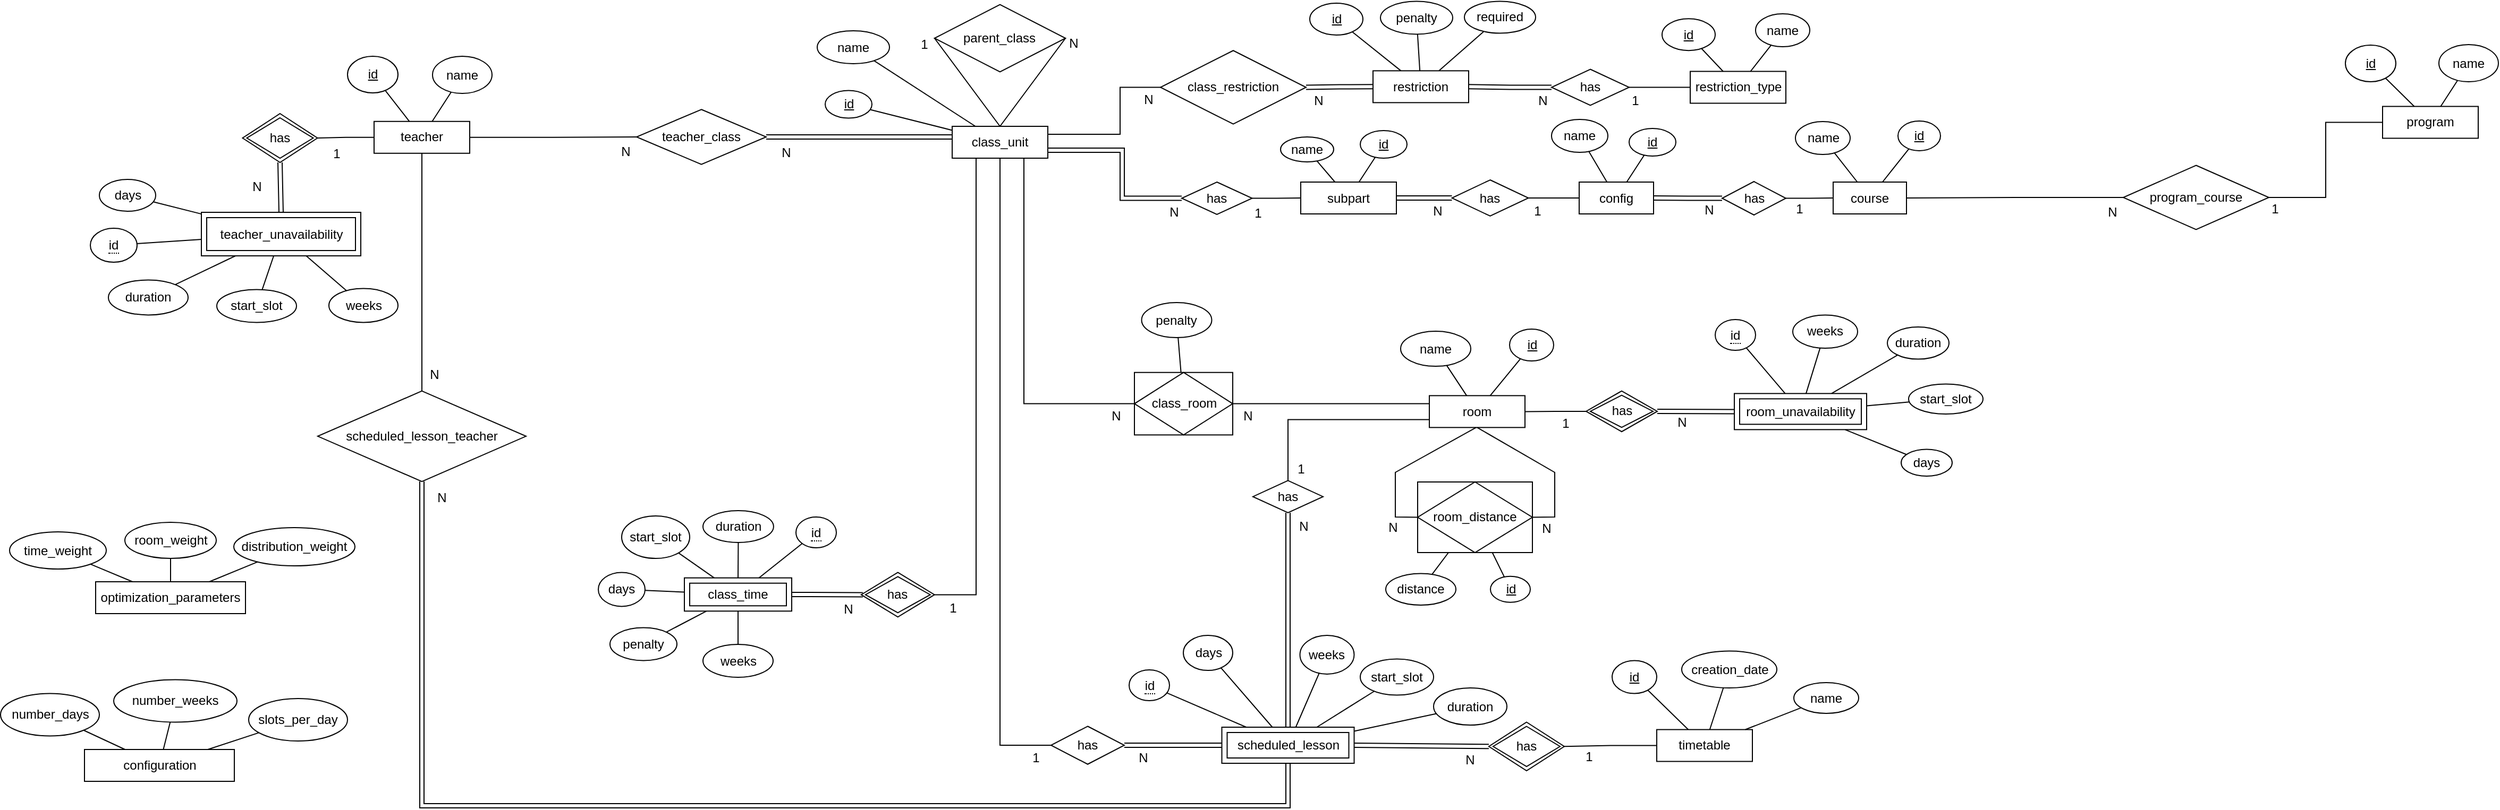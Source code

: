 <mxfile version="26.0.16">
  <diagram name="Page-1" id="pkXf-up6cnqvc38uH5pA">
    <mxGraphModel dx="1434" dy="367" grid="0" gridSize="10" guides="1" tooltips="1" connect="1" arrows="1" fold="1" page="1" pageScale="1" pageWidth="827" pageHeight="1169" math="0" shadow="0">
      <root>
        <mxCell id="0" />
        <mxCell id="1" parent="0" />
        <mxCell id="RfgUkLckM-XOD2t2Phgp-1" value="teacher" style="rounded=0;whiteSpace=wrap;html=1;" parent="1" vertex="1">
          <mxGeometry x="-413" y="139.38" width="90" height="30" as="geometry" />
        </mxCell>
        <mxCell id="RfgUkLckM-XOD2t2Phgp-3" value="timetable" style="rounded=0;whiteSpace=wrap;html=1;" parent="1" vertex="1">
          <mxGeometry x="794" y="712.25" width="90" height="30" as="geometry" />
        </mxCell>
        <mxCell id="RfgUkLckM-XOD2t2Phgp-4" value="name" style="ellipse;whiteSpace=wrap;html=1;" parent="1" vertex="1">
          <mxGeometry x="-358" y="78" width="56" height="35" as="geometry" />
        </mxCell>
        <mxCell id="RfgUkLckM-XOD2t2Phgp-5" value="&lt;u&gt;id&lt;/u&gt;" style="ellipse;whiteSpace=wrap;html=1;" parent="1" vertex="1">
          <mxGeometry x="-438" y="78" width="47.5" height="34.5" as="geometry" />
        </mxCell>
        <mxCell id="RfgUkLckM-XOD2t2Phgp-8" value="" style="endArrow=none;html=1;rounded=0;" parent="1" source="RfgUkLckM-XOD2t2Phgp-5" target="RfgUkLckM-XOD2t2Phgp-1" edge="1">
          <mxGeometry width="50" height="50" relative="1" as="geometry">
            <mxPoint x="-448" y="159" as="sourcePoint" />
            <mxPoint x="-398" y="159" as="targetPoint" />
          </mxGeometry>
        </mxCell>
        <mxCell id="RfgUkLckM-XOD2t2Phgp-9" value="" style="endArrow=none;html=1;rounded=0;" parent="1" source="RfgUkLckM-XOD2t2Phgp-4" target="RfgUkLckM-XOD2t2Phgp-1" edge="1">
          <mxGeometry width="50" height="50" relative="1" as="geometry">
            <mxPoint x="-329.118" y="101.647" as="sourcePoint" />
            <mxPoint x="-364" y="144" as="targetPoint" />
          </mxGeometry>
        </mxCell>
        <mxCell id="RfgUkLckM-XOD2t2Phgp-14" value="&lt;u&gt;id&lt;/u&gt;" style="ellipse;whiteSpace=wrap;html=1;" parent="1" vertex="1">
          <mxGeometry x="752" y="647.25" width="42" height="31" as="geometry" />
        </mxCell>
        <mxCell id="RfgUkLckM-XOD2t2Phgp-19" value="" style="endArrow=none;html=1;rounded=0;" parent="1" source="RfgUkLckM-XOD2t2Phgp-14" target="RfgUkLckM-XOD2t2Phgp-3" edge="1">
          <mxGeometry width="50" height="50" relative="1" as="geometry">
            <mxPoint x="234" y="1077.25" as="sourcePoint" />
            <mxPoint x="236" y="1107.25" as="targetPoint" />
          </mxGeometry>
        </mxCell>
        <mxCell id="bcXNtD89giMIb3jXFdts-14" value="&lt;u&gt;id&lt;/u&gt;" style="ellipse;whiteSpace=wrap;html=1;" parent="1" vertex="1">
          <mxGeometry x="1021" y="139" width="40" height="28" as="geometry" />
        </mxCell>
        <mxCell id="bcXNtD89giMIb3jXFdts-15" value="" style="endArrow=none;html=1;rounded=0;" parent="1" source="bcXNtD89giMIb3jXFdts-14" target="_xr7IQGyZNPZx5lYoVPm-3" edge="1">
          <mxGeometry width="50" height="50" relative="1" as="geometry">
            <mxPoint x="317" y="284.5" as="sourcePoint" />
            <mxPoint x="282" y="340.5" as="targetPoint" />
          </mxGeometry>
        </mxCell>
        <mxCell id="jiQwkbqRdQQgW2EyC9Wi-4" style="edgeStyle=orthogonalEdgeStyle;rounded=0;orthogonalLoop=1;jettySize=auto;html=1;entryX=0;entryY=0.5;entryDx=0;entryDy=0;endArrow=none;startFill=0;exitX=1;exitY=0.5;exitDx=0;exitDy=0;" parent="1" source="_xr7IQGyZNPZx5lYoVPm-6" target="_xr7IQGyZNPZx5lYoVPm-3" edge="1">
          <mxGeometry relative="1" as="geometry">
            <mxPoint x="942.0" y="211.5" as="sourcePoint" />
          </mxGeometry>
        </mxCell>
        <mxCell id="jiQwkbqRdQQgW2EyC9Wi-11" value="N" style="text;html=1;align=center;verticalAlign=middle;whiteSpace=wrap;rounded=0;" parent="1" vertex="1">
          <mxGeometry x="334" y="215" width="12.25" height="19" as="geometry" />
        </mxCell>
        <mxCell id="CwpDE3YvrMXc87gRrV8c-2" value="restriction_type" style="rounded=0;whiteSpace=wrap;html=1;" parent="1" vertex="1">
          <mxGeometry x="825.5" y="92.25" width="90" height="30" as="geometry" />
        </mxCell>
        <mxCell id="CwpDE3YvrMXc87gRrV8c-5" value="" style="endArrow=none;html=1;rounded=0;exitX=0;exitY=0.5;exitDx=0;exitDy=0;edgeStyle=orthogonalEdgeStyle;entryX=1;entryY=0.25;entryDx=0;entryDy=0;" parent="1" source="uCkUVd9GbLd5T6BVx3NX-10" target="_xr7IQGyZNPZx5lYoVPm-7" edge="1">
          <mxGeometry width="50" height="50" relative="1" as="geometry">
            <mxPoint x="367.75" y="107.25" as="sourcePoint" />
            <mxPoint x="234.0" y="149.25" as="targetPoint" />
            <Array as="points">
              <mxPoint x="289" y="107" />
              <mxPoint x="289" y="152" />
            </Array>
          </mxGeometry>
        </mxCell>
        <mxCell id="CwpDE3YvrMXc87gRrV8c-6" value="" style="endArrow=none;html=1;rounded=0;entryX=0;entryY=0.5;entryDx=0;entryDy=0;edgeStyle=orthogonalEdgeStyle;exitX=1;exitY=0.5;exitDx=0;exitDy=0;" parent="1" source="uCkUVd9GbLd5T6BVx3NX-2" target="CwpDE3YvrMXc87gRrV8c-2" edge="1">
          <mxGeometry width="50" height="50" relative="1" as="geometry">
            <mxPoint x="772.5" y="77.25" as="sourcePoint" />
            <mxPoint x="237.5" y="92.25" as="targetPoint" />
          </mxGeometry>
        </mxCell>
        <mxCell id="CwpDE3YvrMXc87gRrV8c-9" value="&lt;u&gt;id&lt;/u&gt;" style="ellipse;whiteSpace=wrap;html=1;" parent="1" vertex="1">
          <mxGeometry x="799" y="42.62" width="50" height="30" as="geometry" />
        </mxCell>
        <mxCell id="CwpDE3YvrMXc87gRrV8c-10" value="" style="endArrow=none;html=1;rounded=0;" parent="1" source="CwpDE3YvrMXc87gRrV8c-9" target="CwpDE3YvrMXc87gRrV8c-2" edge="1">
          <mxGeometry width="50" height="50" relative="1" as="geometry">
            <mxPoint x="556" y="43.25" as="sourcePoint" />
            <mxPoint x="606" y="-6.75" as="targetPoint" />
          </mxGeometry>
        </mxCell>
        <mxCell id="CwpDE3YvrMXc87gRrV8c-11" value="name" style="ellipse;whiteSpace=wrap;html=1;" parent="1" vertex="1">
          <mxGeometry x="887" y="38" width="51" height="31" as="geometry" />
        </mxCell>
        <mxCell id="CwpDE3YvrMXc87gRrV8c-12" value="" style="endArrow=none;html=1;rounded=0;" parent="1" source="CwpDE3YvrMXc87gRrV8c-11" target="CwpDE3YvrMXc87gRrV8c-2" edge="1">
          <mxGeometry width="50" height="50" relative="1" as="geometry">
            <mxPoint x="240" y="-64.75" as="sourcePoint" />
            <mxPoint x="322" y="-21.75" as="targetPoint" />
          </mxGeometry>
        </mxCell>
        <mxCell id="xcnXYv3SaFBbOcyUdqIz-3" value="N" style="text;html=1;align=center;verticalAlign=middle;whiteSpace=wrap;rounded=0;" parent="1" vertex="1">
          <mxGeometry x="306.5" y="109" width="17.5" height="19.75" as="geometry" />
        </mxCell>
        <mxCell id="xcnXYv3SaFBbOcyUdqIz-4" value="N" style="text;html=1;align=center;verticalAlign=middle;whiteSpace=wrap;rounded=0;" parent="1" vertex="1">
          <mxGeometry x="465" y="110.25" width="22" height="20" as="geometry" />
        </mxCell>
        <mxCell id="xcnXYv3SaFBbOcyUdqIz-6" value="room" style="rounded=0;whiteSpace=wrap;html=1;" parent="1" vertex="1">
          <mxGeometry x="580" y="397.69" width="90" height="30" as="geometry" />
        </mxCell>
        <mxCell id="xcnXYv3SaFBbOcyUdqIz-7" value="&lt;u&gt;id&lt;/u&gt;" style="ellipse;whiteSpace=wrap;html=1;" parent="1" vertex="1">
          <mxGeometry x="655.5" y="335" width="41.5" height="30" as="geometry" />
        </mxCell>
        <mxCell id="xcnXYv3SaFBbOcyUdqIz-8" value="" style="endArrow=none;html=1;rounded=0;" parent="1" source="xcnXYv3SaFBbOcyUdqIz-7" target="xcnXYv3SaFBbOcyUdqIz-6" edge="1">
          <mxGeometry width="50" height="50" relative="1" as="geometry">
            <mxPoint x="480" y="417.69" as="sourcePoint" />
            <mxPoint x="540" y="445.69" as="targetPoint" />
          </mxGeometry>
        </mxCell>
        <mxCell id="xcnXYv3SaFBbOcyUdqIz-10" value="" style="endArrow=none;html=1;rounded=0;exitX=0.5;exitY=1;exitDx=0;exitDy=0;entryX=0;entryY=0.5;entryDx=0;entryDy=0;" parent="1" target="DnB-IcPGnR8jbc4Zhwd8-32" edge="1">
          <mxGeometry width="50" height="50" relative="1" as="geometry">
            <mxPoint x="624" y="427.69" as="sourcePoint" />
            <mxPoint x="560" y="506.375" as="targetPoint" />
            <Array as="points">
              <mxPoint x="548" y="470" />
              <mxPoint x="548" y="512" />
            </Array>
          </mxGeometry>
        </mxCell>
        <mxCell id="xcnXYv3SaFBbOcyUdqIz-16" value="" style="endArrow=none;html=1;rounded=0;entryX=1;entryY=0.5;entryDx=0;entryDy=0;edgeStyle=orthogonalEdgeStyle;exitX=0;exitY=0.5;exitDx=0;exitDy=0;" parent="1" source="DnB-IcPGnR8jbc4Zhwd8-22" target="xcnXYv3SaFBbOcyUdqIz-6" edge="1">
          <mxGeometry width="50" height="50" relative="1" as="geometry">
            <mxPoint x="715.5" y="412.69" as="sourcePoint" />
            <mxPoint x="190" y="388.19" as="targetPoint" />
          </mxGeometry>
        </mxCell>
        <mxCell id="xcnXYv3SaFBbOcyUdqIz-18" value="N" style="text;html=1;align=center;verticalAlign=middle;whiteSpace=wrap;rounded=0;" parent="1" vertex="1">
          <mxGeometry x="805" y="409" width="25.5" height="28.69" as="geometry" />
        </mxCell>
        <mxCell id="xcnXYv3SaFBbOcyUdqIz-19" value="1" style="text;html=1;align=center;verticalAlign=middle;whiteSpace=wrap;rounded=0;" parent="1" vertex="1">
          <mxGeometry x="698" y="410" width="21" height="27.69" as="geometry" />
        </mxCell>
        <mxCell id="xcnXYv3SaFBbOcyUdqIz-20" value="start_slot" style="ellipse;whiteSpace=wrap;html=1;" parent="1" vertex="1">
          <mxGeometry x="1031" y="386.69" width="70" height="28.31" as="geometry" />
        </mxCell>
        <mxCell id="xcnXYv3SaFBbOcyUdqIz-21" value="duration" style="ellipse;whiteSpace=wrap;html=1;" parent="1" vertex="1">
          <mxGeometry x="1011" y="333" width="58" height="30.31" as="geometry" />
        </mxCell>
        <mxCell id="xcnXYv3SaFBbOcyUdqIz-22" value="weeks" style="ellipse;whiteSpace=wrap;html=1;" parent="1" vertex="1">
          <mxGeometry x="922" y="321.69" width="61" height="31.31" as="geometry" />
        </mxCell>
        <mxCell id="xcnXYv3SaFBbOcyUdqIz-23" value="" style="endArrow=none;html=1;rounded=0;" parent="1" source="xcnXYv3SaFBbOcyUdqIz-22" target="DnB-IcPGnR8jbc4Zhwd8-23" edge="1">
          <mxGeometry width="50" height="50" relative="1" as="geometry">
            <mxPoint x="805" y="207.69" as="sourcePoint" />
            <mxPoint x="946.655" y="395.19" as="targetPoint" />
          </mxGeometry>
        </mxCell>
        <mxCell id="xcnXYv3SaFBbOcyUdqIz-24" value="" style="endArrow=none;html=1;rounded=0;" parent="1" source="xcnXYv3SaFBbOcyUdqIz-21" target="DnB-IcPGnR8jbc4Zhwd8-23" edge="1">
          <mxGeometry width="50" height="50" relative="1" as="geometry">
            <mxPoint x="945" y="307.69" as="sourcePoint" />
            <mxPoint x="996.778" y="395.19" as="targetPoint" />
          </mxGeometry>
        </mxCell>
        <mxCell id="xcnXYv3SaFBbOcyUdqIz-25" value="" style="endArrow=none;html=1;rounded=0;" parent="1" source="xcnXYv3SaFBbOcyUdqIz-20" target="DnB-IcPGnR8jbc4Zhwd8-23" edge="1">
          <mxGeometry width="50" height="50" relative="1" as="geometry">
            <mxPoint x="899" y="356.69" as="sourcePoint" />
            <mxPoint x="1015" y="419.982" as="targetPoint" />
          </mxGeometry>
        </mxCell>
        <mxCell id="xcnXYv3SaFBbOcyUdqIz-26" value="N" style="text;html=1;align=center;verticalAlign=middle;whiteSpace=wrap;rounded=0;" parent="1" vertex="1">
          <mxGeometry x="536" y="511" width="20" height="22.5" as="geometry" />
        </mxCell>
        <mxCell id="xcnXYv3SaFBbOcyUdqIz-27" value="N" style="text;html=1;align=center;verticalAlign=middle;whiteSpace=wrap;rounded=0;" parent="1" vertex="1">
          <mxGeometry x="681.5" y="511" width="16.5" height="23.5" as="geometry" />
        </mxCell>
        <mxCell id="xcnXYv3SaFBbOcyUdqIz-33" style="edgeStyle=orthogonalEdgeStyle;rounded=0;orthogonalLoop=1;jettySize=auto;html=1;endArrow=none;startFill=0;entryX=0;entryY=0.5;entryDx=0;entryDy=0;shape=link;exitX=1;exitY=0.75;exitDx=0;exitDy=0;" parent="1" source="_xr7IQGyZNPZx5lYoVPm-7" target="_xr7IQGyZNPZx5lYoVPm-4" edge="1">
          <mxGeometry relative="1" as="geometry">
            <mxPoint x="241" y="203" as="sourcePoint" />
            <mxPoint x="389.75" y="212.0" as="targetPoint" />
            <Array as="points">
              <mxPoint x="291" y="167" />
              <mxPoint x="291" y="212" />
            </Array>
          </mxGeometry>
        </mxCell>
        <mxCell id="xcnXYv3SaFBbOcyUdqIz-34" value="1" style="text;html=1;align=center;verticalAlign=middle;whiteSpace=wrap;rounded=0;" parent="1" vertex="1">
          <mxGeometry x="413.25" y="213.5" width="12" height="24" as="geometry" />
        </mxCell>
        <mxCell id="xcnXYv3SaFBbOcyUdqIz-41" value="creation_date" style="ellipse;whiteSpace=wrap;html=1;" parent="1" vertex="1">
          <mxGeometry x="817.5" y="638.25" width="89.5" height="34.75" as="geometry" />
        </mxCell>
        <mxCell id="xcnXYv3SaFBbOcyUdqIz-42" value="" style="endArrow=none;html=1;rounded=0;" parent="1" source="RfgUkLckM-XOD2t2Phgp-3" target="xcnXYv3SaFBbOcyUdqIz-41" edge="1">
          <mxGeometry width="50" height="50" relative="1" as="geometry">
            <mxPoint x="214" y="1127.25" as="sourcePoint" />
            <mxPoint x="147" y="1170.25" as="targetPoint" />
          </mxGeometry>
        </mxCell>
        <mxCell id="xcnXYv3SaFBbOcyUdqIz-44" value="" style="endArrow=none;html=1;rounded=0;" parent="1" source="DnB-IcPGnR8jbc4Zhwd8-24" target="DnB-IcPGnR8jbc4Zhwd8-23" edge="1">
          <mxGeometry width="50" height="50" relative="1" as="geometry">
            <mxPoint x="891.883" y="355.054" as="sourcePoint" />
            <mxPoint x="926.184" y="395.19" as="targetPoint" />
          </mxGeometry>
        </mxCell>
        <mxCell id="xcnXYv3SaFBbOcyUdqIz-53" value="N" style="text;html=1;align=center;verticalAlign=middle;whiteSpace=wrap;rounded=0;" parent="1" vertex="1">
          <mxGeometry x="606" y="729" width="25" height="24.25" as="geometry" />
        </mxCell>
        <mxCell id="xcnXYv3SaFBbOcyUdqIz-54" value="1" style="text;html=1;align=center;verticalAlign=middle;whiteSpace=wrap;rounded=0;" parent="1" vertex="1">
          <mxGeometry x="719" y="725.25" width="23" height="25.75" as="geometry" />
        </mxCell>
        <mxCell id="xcnXYv3SaFBbOcyUdqIz-56" value="start_slot" style="ellipse;whiteSpace=wrap;html=1;" parent="1" vertex="1">
          <mxGeometry x="-561" y="297.69" width="75" height="31" as="geometry" />
        </mxCell>
        <mxCell id="xcnXYv3SaFBbOcyUdqIz-57" value="duration" style="ellipse;whiteSpace=wrap;html=1;" parent="1" vertex="1">
          <mxGeometry x="-663" y="288.69" width="75" height="33" as="geometry" />
        </mxCell>
        <mxCell id="xcnXYv3SaFBbOcyUdqIz-58" value="weeks" style="ellipse;whiteSpace=wrap;html=1;" parent="1" vertex="1">
          <mxGeometry x="-455.5" y="296.69" width="65" height="32" as="geometry" />
        </mxCell>
        <mxCell id="xcnXYv3SaFBbOcyUdqIz-59" value="" style="endArrow=none;html=1;rounded=0;" parent="1" source="xcnXYv3SaFBbOcyUdqIz-58" target="DnB-IcPGnR8jbc4Zhwd8-19" edge="1">
          <mxGeometry width="50" height="50" relative="1" as="geometry">
            <mxPoint x="-632.5" y="47.75" as="sourcePoint" />
            <mxPoint x="-492.651" y="267.75" as="targetPoint" />
          </mxGeometry>
        </mxCell>
        <mxCell id="xcnXYv3SaFBbOcyUdqIz-60" value="" style="endArrow=none;html=1;rounded=0;" parent="1" source="xcnXYv3SaFBbOcyUdqIz-57" target="DnB-IcPGnR8jbc4Zhwd8-19" edge="1">
          <mxGeometry width="50" height="50" relative="1" as="geometry">
            <mxPoint x="-492.5" y="147.75" as="sourcePoint" />
            <mxPoint x="-538.681" y="267.75" as="targetPoint" />
          </mxGeometry>
        </mxCell>
        <mxCell id="xcnXYv3SaFBbOcyUdqIz-61" value="" style="endArrow=none;html=1;rounded=0;" parent="1" source="xcnXYv3SaFBbOcyUdqIz-56" target="DnB-IcPGnR8jbc4Zhwd8-19" edge="1">
          <mxGeometry width="50" height="50" relative="1" as="geometry">
            <mxPoint x="-523.405" y="322.216" as="sourcePoint" />
            <mxPoint x="-511.312" y="267.75" as="targetPoint" />
          </mxGeometry>
        </mxCell>
        <mxCell id="xcnXYv3SaFBbOcyUdqIz-63" value="" style="endArrow=none;html=1;rounded=0;" parent="1" source="DnB-IcPGnR8jbc4Zhwd8-20" target="DnB-IcPGnR8jbc4Zhwd8-19" edge="1">
          <mxGeometry width="50" height="50" relative="1" as="geometry">
            <mxPoint x="-646.061" y="254.839" as="sourcePoint" />
            <mxPoint x="-581" y="253.032" as="targetPoint" />
          </mxGeometry>
        </mxCell>
        <mxCell id="xcnXYv3SaFBbOcyUdqIz-65" style="edgeStyle=orthogonalEdgeStyle;rounded=0;orthogonalLoop=1;jettySize=auto;html=1;endArrow=none;startFill=0;exitX=0;exitY=0.5;exitDx=0;exitDy=0;entryX=1;entryY=0.5;entryDx=0;entryDy=0;" parent="1" source="RfgUkLckM-XOD2t2Phgp-1" target="DnB-IcPGnR8jbc4Zhwd8-17" edge="1">
          <mxGeometry relative="1" as="geometry">
            <mxPoint x="-181" y="384" as="sourcePoint" />
            <mxPoint x="-455" y="159.38" as="targetPoint" />
          </mxGeometry>
        </mxCell>
        <mxCell id="xcnXYv3SaFBbOcyUdqIz-67" value="1" style="text;html=1;align=center;verticalAlign=middle;whiteSpace=wrap;rounded=0;" parent="1" vertex="1">
          <mxGeometry x="-463" y="155" width="30" height="30" as="geometry" />
        </mxCell>
        <mxCell id="xcnXYv3SaFBbOcyUdqIz-68" value="N" style="text;html=1;align=center;verticalAlign=middle;whiteSpace=wrap;rounded=0;" parent="1" vertex="1">
          <mxGeometry x="-538.5" y="186" width="30" height="30" as="geometry" />
        </mxCell>
        <mxCell id="loU6qst1gXyBOw2LhkFR-6" style="edgeStyle=orthogonalEdgeStyle;rounded=0;orthogonalLoop=1;jettySize=auto;html=1;endArrow=none;startFill=0;entryX=0;entryY=0.5;entryDx=0;entryDy=0;exitX=1;exitY=0.5;exitDx=0;exitDy=0;" parent="1" source="_xr7IQGyZNPZx5lYoVPm-5" target="_xr7IQGyZNPZx5lYoVPm-2" edge="1">
          <mxGeometry relative="1" as="geometry">
            <mxPoint x="801.0" y="211" as="sourcePoint" />
            <mxPoint x="847" y="211.5" as="targetPoint" />
          </mxGeometry>
        </mxCell>
        <mxCell id="loU6qst1gXyBOw2LhkFR-9" style="edgeStyle=orthogonalEdgeStyle;rounded=0;orthogonalLoop=1;jettySize=auto;html=1;endArrow=none;startFill=0;exitX=1;exitY=0.5;exitDx=0;exitDy=0;entryX=0;entryY=0.5;entryDx=0;entryDy=0;" parent="1" source="_xr7IQGyZNPZx5lYoVPm-4" target="_xr7IQGyZNPZx5lYoVPm-1" edge="1">
          <mxGeometry relative="1" as="geometry">
            <mxPoint x="475.75" y="212.0" as="sourcePoint" />
            <mxPoint x="557" y="213" as="targetPoint" />
          </mxGeometry>
        </mxCell>
        <mxCell id="loU6qst1gXyBOw2LhkFR-10" value="N" style="text;html=1;align=center;verticalAlign=middle;whiteSpace=wrap;rounded=0;" parent="1" vertex="1">
          <mxGeometry x="575.25" y="210.5" width="26" height="27" as="geometry" />
        </mxCell>
        <mxCell id="loU6qst1gXyBOw2LhkFR-11" value="1" style="text;html=1;align=center;verticalAlign=middle;whiteSpace=wrap;rounded=0;" parent="1" vertex="1">
          <mxGeometry x="670.75" y="210" width="22" height="27" as="geometry" />
        </mxCell>
        <mxCell id="loU6qst1gXyBOw2LhkFR-12" value="N" style="text;html=1;align=center;verticalAlign=middle;whiteSpace=wrap;rounded=0;" parent="1" vertex="1">
          <mxGeometry x="830" y="208.5" width="27" height="29" as="geometry" />
        </mxCell>
        <mxCell id="loU6qst1gXyBOw2LhkFR-13" value="1" style="text;html=1;align=center;verticalAlign=middle;whiteSpace=wrap;rounded=0;" parent="1" vertex="1">
          <mxGeometry x="917" y="206.5" width="23" height="30" as="geometry" />
        </mxCell>
        <mxCell id="loU6qst1gXyBOw2LhkFR-14" value="optimization_parameters" style="rounded=0;whiteSpace=wrap;html=1;" parent="1" vertex="1">
          <mxGeometry x="-675" y="573" width="141" height="30" as="geometry" />
        </mxCell>
        <mxCell id="loU6qst1gXyBOw2LhkFR-15" value="time_weight" style="ellipse;whiteSpace=wrap;html=1;" parent="1" vertex="1">
          <mxGeometry x="-756" y="526" width="91" height="35" as="geometry" />
        </mxCell>
        <mxCell id="loU6qst1gXyBOw2LhkFR-16" value="" style="endArrow=none;html=1;rounded=0;" parent="1" source="loU6qst1gXyBOw2LhkFR-15" target="loU6qst1gXyBOw2LhkFR-14" edge="1">
          <mxGeometry width="50" height="50" relative="1" as="geometry">
            <mxPoint x="-727" y="205" as="sourcePoint" />
            <mxPoint x="-641" y="248" as="targetPoint" />
          </mxGeometry>
        </mxCell>
        <mxCell id="loU6qst1gXyBOw2LhkFR-17" value="room_weight" style="ellipse;whiteSpace=wrap;html=1;" parent="1" vertex="1">
          <mxGeometry x="-647.5" y="517" width="86" height="34" as="geometry" />
        </mxCell>
        <mxCell id="loU6qst1gXyBOw2LhkFR-19" value="distribution_weight" style="ellipse;whiteSpace=wrap;html=1;" parent="1" vertex="1">
          <mxGeometry x="-545" y="522" width="114" height="36" as="geometry" />
        </mxCell>
        <mxCell id="loU6qst1gXyBOw2LhkFR-20" value="" style="endArrow=none;html=1;rounded=0;entryX=0.5;entryY=0;entryDx=0;entryDy=0;" parent="1" source="loU6qst1gXyBOw2LhkFR-17" target="loU6qst1gXyBOw2LhkFR-14" edge="1">
          <mxGeometry width="50" height="50" relative="1" as="geometry">
            <mxPoint x="-669" y="550" as="sourcePoint" />
            <mxPoint x="-618" y="583" as="targetPoint" />
          </mxGeometry>
        </mxCell>
        <mxCell id="loU6qst1gXyBOw2LhkFR-21" value="" style="endArrow=none;html=1;rounded=0;" parent="1" source="loU6qst1gXyBOw2LhkFR-19" target="loU6qst1gXyBOw2LhkFR-14" edge="1">
          <mxGeometry width="50" height="50" relative="1" as="geometry">
            <mxPoint x="-593" y="553" as="sourcePoint" />
            <mxPoint x="-594" y="583" as="targetPoint" />
          </mxGeometry>
        </mxCell>
        <mxCell id="loU6qst1gXyBOw2LhkFR-23" value="" style="endArrow=none;html=1;rounded=0;" parent="1" source="DnB-IcPGnR8jbc4Zhwd8-27" target="DnB-IcPGnR8jbc4Zhwd8-26" edge="1">
          <mxGeometry width="50" height="50" relative="1" as="geometry">
            <mxPoint x="327.029" y="677.653" as="sourcePoint" />
            <mxPoint x="410.505" y="712.25" as="targetPoint" />
          </mxGeometry>
        </mxCell>
        <mxCell id="loU6qst1gXyBOw2LhkFR-24" value="days" style="ellipse;whiteSpace=wrap;html=1;" parent="1" vertex="1">
          <mxGeometry x="348.5" y="623.5" width="46.5" height="33" as="geometry" />
        </mxCell>
        <mxCell id="loU6qst1gXyBOw2LhkFR-25" value="weeks" style="ellipse;whiteSpace=wrap;html=1;" parent="1" vertex="1">
          <mxGeometry x="458.25" y="623.5" width="51" height="36.5" as="geometry" />
        </mxCell>
        <mxCell id="loU6qst1gXyBOw2LhkFR-26" value="start_slot" style="ellipse;whiteSpace=wrap;html=1;" parent="1" vertex="1">
          <mxGeometry x="515" y="645.75" width="69" height="34" as="geometry" />
        </mxCell>
        <mxCell id="loU6qst1gXyBOw2LhkFR-27" value="configuration" style="rounded=0;whiteSpace=wrap;html=1;" parent="1" vertex="1">
          <mxGeometry x="-685.5" y="731" width="141" height="30" as="geometry" />
        </mxCell>
        <mxCell id="loU6qst1gXyBOw2LhkFR-28" value="slots_per_day" style="ellipse;whiteSpace=wrap;html=1;" parent="1" vertex="1">
          <mxGeometry x="-531" y="683" width="93" height="40" as="geometry" />
        </mxCell>
        <mxCell id="loU6qst1gXyBOw2LhkFR-30" value="" style="endArrow=none;html=1;rounded=0;" parent="1" source="loU6qst1gXyBOw2LhkFR-28" target="loU6qst1gXyBOw2LhkFR-27" edge="1">
          <mxGeometry width="50" height="50" relative="1" as="geometry">
            <mxPoint x="-673.5" y="561" as="sourcePoint" />
            <mxPoint x="-622.5" y="594" as="targetPoint" />
          </mxGeometry>
        </mxCell>
        <mxCell id="loU6qst1gXyBOw2LhkFR-31" value="" style="endArrow=none;html=1;rounded=0;" parent="1" source="loU6qst1gXyBOw2LhkFR-24" target="DnB-IcPGnR8jbc4Zhwd8-26" edge="1">
          <mxGeometry width="50" height="50" relative="1" as="geometry">
            <mxPoint x="407" y="687.25" as="sourcePoint" />
            <mxPoint x="434.268" y="712.25" as="targetPoint" />
          </mxGeometry>
        </mxCell>
        <mxCell id="loU6qst1gXyBOw2LhkFR-32" value="" style="endArrow=none;html=1;rounded=0;" parent="1" source="loU6qst1gXyBOw2LhkFR-25" target="DnB-IcPGnR8jbc4Zhwd8-26" edge="1">
          <mxGeometry width="50" height="50" relative="1" as="geometry">
            <mxPoint x="468" y="680.25" as="sourcePoint" />
            <mxPoint x="452.715" y="712.25" as="targetPoint" />
          </mxGeometry>
        </mxCell>
        <mxCell id="loU6qst1gXyBOw2LhkFR-33" value="" style="endArrow=none;html=1;rounded=0;" parent="1" source="loU6qst1gXyBOw2LhkFR-26" target="DnB-IcPGnR8jbc4Zhwd8-26" edge="1">
          <mxGeometry width="50" height="50" relative="1" as="geometry">
            <mxPoint x="548" y="682.25" as="sourcePoint" />
            <mxPoint x="465.274" y="712.25" as="targetPoint" />
          </mxGeometry>
        </mxCell>
        <mxCell id="loU6qst1gXyBOw2LhkFR-34" value="number_days" style="ellipse;whiteSpace=wrap;html=1;" parent="1" vertex="1">
          <mxGeometry x="-764.5" y="678.25" width="93" height="40" as="geometry" />
        </mxCell>
        <mxCell id="loU6qst1gXyBOw2LhkFR-35" value="" style="endArrow=none;html=1;rounded=0;" parent="1" source="loU6qst1gXyBOw2LhkFR-34" target="loU6qst1gXyBOw2LhkFR-27" edge="1">
          <mxGeometry width="50" height="50" relative="1" as="geometry">
            <mxPoint x="-665.5" y="710" as="sourcePoint" />
            <mxPoint x="-624.5" y="741" as="targetPoint" />
          </mxGeometry>
        </mxCell>
        <mxCell id="loU6qst1gXyBOw2LhkFR-36" value="number_weeks" style="ellipse;whiteSpace=wrap;html=1;" parent="1" vertex="1">
          <mxGeometry x="-658" y="665.25" width="116" height="40" as="geometry" />
        </mxCell>
        <mxCell id="loU6qst1gXyBOw2LhkFR-37" value="" style="endArrow=none;html=1;rounded=0;" parent="1" source="loU6qst1gXyBOw2LhkFR-36" target="loU6qst1gXyBOw2LhkFR-27" edge="1">
          <mxGeometry width="50" height="50" relative="1" as="geometry">
            <mxPoint x="-586.5" y="696" as="sourcePoint" />
            <mxPoint x="-592.5" y="748" as="targetPoint" />
          </mxGeometry>
        </mxCell>
        <mxCell id="loU6qst1gXyBOw2LhkFR-43" style="edgeStyle=orthogonalEdgeStyle;rounded=0;orthogonalLoop=1;jettySize=auto;html=1;endArrow=none;startFill=0;entryX=1;entryY=0.5;entryDx=0;entryDy=0;exitX=0.25;exitY=1;exitDx=0;exitDy=0;" parent="1" source="_xr7IQGyZNPZx5lYoVPm-7" target="DnB-IcPGnR8jbc4Zhwd8-34" edge="1">
          <mxGeometry relative="1" as="geometry">
            <mxPoint x="147.0" y="180" as="sourcePoint" />
            <mxPoint x="125.5" y="477" as="targetPoint" />
          </mxGeometry>
        </mxCell>
        <mxCell id="loU6qst1gXyBOw2LhkFR-44" style="edgeStyle=orthogonalEdgeStyle;rounded=0;orthogonalLoop=1;jettySize=auto;html=1;endArrow=none;startFill=0;entryX=0;entryY=0.5;entryDx=0;entryDy=0;exitX=0.75;exitY=1;exitDx=0;exitDy=0;" parent="1" source="_xr7IQGyZNPZx5lYoVPm-7" target="DnB-IcPGnR8jbc4Zhwd8-33" edge="1">
          <mxGeometry relative="1" as="geometry">
            <mxPoint x="205" y="180" as="sourcePoint" />
            <mxPoint x="276" y="406.005" as="targetPoint" />
          </mxGeometry>
        </mxCell>
        <mxCell id="loU6qst1gXyBOw2LhkFR-47" value="1" style="text;html=1;align=center;verticalAlign=middle;whiteSpace=wrap;rounded=0;" parent="1" vertex="1">
          <mxGeometry x="122" y="588.5" width="20" height="19.5" as="geometry" />
        </mxCell>
        <mxCell id="loU6qst1gXyBOw2LhkFR-48" value="N" style="text;html=1;align=center;verticalAlign=middle;whiteSpace=wrap;rounded=0;" parent="1" vertex="1">
          <mxGeometry x="22" y="588.5" width="23" height="21.5" as="geometry" />
        </mxCell>
        <mxCell id="loU6qst1gXyBOw2LhkFR-51" value="penalty" style="ellipse;whiteSpace=wrap;html=1;" parent="1" vertex="1">
          <mxGeometry x="309.25" y="310" width="66" height="33" as="geometry" />
        </mxCell>
        <mxCell id="loU6qst1gXyBOw2LhkFR-52" value="" style="endArrow=none;html=1;rounded=0;" parent="1" source="loU6qst1gXyBOw2LhkFR-51" target="DnB-IcPGnR8jbc4Zhwd8-33" edge="1">
          <mxGeometry width="50" height="50" relative="1" as="geometry">
            <mxPoint x="-148.5" y="143" as="sourcePoint" />
            <mxPoint x="344.152" y="377.676" as="targetPoint" />
          </mxGeometry>
        </mxCell>
        <mxCell id="loU6qst1gXyBOw2LhkFR-53" value="days" style="ellipse;whiteSpace=wrap;html=1;" parent="1" vertex="1">
          <mxGeometry x="-202" y="564.19" width="44" height="32" as="geometry" />
        </mxCell>
        <mxCell id="loU6qst1gXyBOw2LhkFR-54" value="start_slot" style="ellipse;whiteSpace=wrap;html=1;" parent="1" vertex="1">
          <mxGeometry x="-180" y="511" width="64" height="40" as="geometry" />
        </mxCell>
        <mxCell id="loU6qst1gXyBOw2LhkFR-55" value="duration" style="ellipse;whiteSpace=wrap;html=1;" parent="1" vertex="1">
          <mxGeometry x="-103.5" y="506" width="66.44" height="30" as="geometry" />
        </mxCell>
        <mxCell id="loU6qst1gXyBOw2LhkFR-56" value="weeks" style="ellipse;whiteSpace=wrap;html=1;" parent="1" vertex="1">
          <mxGeometry x="-103.5" y="632" width="66" height="31" as="geometry" />
        </mxCell>
        <mxCell id="loU6qst1gXyBOw2LhkFR-57" value="penalty" style="ellipse;whiteSpace=wrap;html=1;" parent="1" vertex="1">
          <mxGeometry x="-191" y="616.25" width="63" height="31" as="geometry" />
        </mxCell>
        <mxCell id="loU6qst1gXyBOw2LhkFR-58" value="" style="endArrow=none;html=1;rounded=0;" parent="1" source="loU6qst1gXyBOw2LhkFR-53" target="DnB-IcPGnR8jbc4Zhwd8-30" edge="1">
          <mxGeometry width="50" height="50" relative="1" as="geometry">
            <mxPoint x="-72" y="437" as="sourcePoint" />
            <mxPoint x="-140.515" y="577.5" as="targetPoint" />
          </mxGeometry>
        </mxCell>
        <mxCell id="loU6qst1gXyBOw2LhkFR-59" value="" style="endArrow=none;html=1;rounded=0;" parent="1" source="loU6qst1gXyBOw2LhkFR-54" target="DnB-IcPGnR8jbc4Zhwd8-30" edge="1">
          <mxGeometry width="50" height="50" relative="1" as="geometry">
            <mxPoint x="-197" y="567" as="sourcePoint" />
            <mxPoint x="-98.307" y="577.5" as="targetPoint" />
          </mxGeometry>
        </mxCell>
        <mxCell id="loU6qst1gXyBOw2LhkFR-60" value="" style="endArrow=none;html=1;rounded=0;entryX=0.5;entryY=0;entryDx=0;entryDy=0;" parent="1" source="loU6qst1gXyBOw2LhkFR-55" target="DnB-IcPGnR8jbc4Zhwd8-30" edge="1">
          <mxGeometry width="50" height="50" relative="1" as="geometry">
            <mxPoint x="-112" y="568" as="sourcePoint" />
            <mxPoint x="-76.948" y="577.5" as="targetPoint" />
          </mxGeometry>
        </mxCell>
        <mxCell id="loU6qst1gXyBOw2LhkFR-61" value="" style="endArrow=none;html=1;rounded=0;" parent="1" source="loU6qst1gXyBOw2LhkFR-56" target="DnB-IcPGnR8jbc4Zhwd8-30" edge="1">
          <mxGeometry width="50" height="50" relative="1" as="geometry">
            <mxPoint x="-53" y="568" as="sourcePoint" />
            <mxPoint x="-54.789" y="577.5" as="targetPoint" />
          </mxGeometry>
        </mxCell>
        <mxCell id="loU6qst1gXyBOw2LhkFR-62" value="" style="endArrow=none;html=1;rounded=0;" parent="1" source="loU6qst1gXyBOw2LhkFR-57" target="DnB-IcPGnR8jbc4Zhwd8-30" edge="1">
          <mxGeometry width="50" height="50" relative="1" as="geometry">
            <mxPoint x="13" y="565" as="sourcePoint" />
            <mxPoint x="-145" y="601.475" as="targetPoint" />
          </mxGeometry>
        </mxCell>
        <mxCell id="loU6qst1gXyBOw2LhkFR-65" style="edgeStyle=orthogonalEdgeStyle;rounded=0;orthogonalLoop=1;jettySize=auto;html=1;endArrow=none;startFill=0;entryX=1;entryY=0.5;entryDx=0;entryDy=0;exitX=0;exitY=0.25;exitDx=0;exitDy=0;" parent="1" source="xcnXYv3SaFBbOcyUdqIz-6" target="DnB-IcPGnR8jbc4Zhwd8-33" edge="1">
          <mxGeometry relative="1" as="geometry">
            <mxPoint x="540" y="407.69" as="sourcePoint" />
            <mxPoint x="399.25" y="406.005" as="targetPoint" />
          </mxGeometry>
        </mxCell>
        <mxCell id="loU6qst1gXyBOw2LhkFR-66" value="has" style="shape=rhombus;perimeter=rhombusPerimeter;whiteSpace=wrap;html=1;align=center;" parent="1" vertex="1">
          <mxGeometry x="414" y="477.69" width="66" height="30.31" as="geometry" />
        </mxCell>
        <mxCell id="loU6qst1gXyBOw2LhkFR-67" style="edgeStyle=orthogonalEdgeStyle;rounded=0;orthogonalLoop=1;jettySize=auto;html=1;endArrow=none;startFill=0;exitX=0;exitY=0.75;exitDx=0;exitDy=0;entryX=0.5;entryY=0;entryDx=0;entryDy=0;" parent="1" source="xcnXYv3SaFBbOcyUdqIz-6" target="loU6qst1gXyBOw2LhkFR-66" edge="1">
          <mxGeometry relative="1" as="geometry">
            <mxPoint x="682" y="430.69" as="sourcePoint" />
            <mxPoint x="328" y="430.69" as="targetPoint" />
          </mxGeometry>
        </mxCell>
        <mxCell id="loU6qst1gXyBOw2LhkFR-69" value="N" style="text;html=1;align=center;verticalAlign=middle;whiteSpace=wrap;rounded=0;" parent="1" vertex="1">
          <mxGeometry x="275" y="408" width="21" height="18" as="geometry" />
        </mxCell>
        <mxCell id="loU6qst1gXyBOw2LhkFR-70" value="N" style="text;html=1;align=center;verticalAlign=middle;whiteSpace=wrap;rounded=0;" parent="1" vertex="1">
          <mxGeometry x="397" y="407" width="25" height="19" as="geometry" />
        </mxCell>
        <mxCell id="loU6qst1gXyBOw2LhkFR-72" value="1" style="text;html=1;align=center;verticalAlign=middle;whiteSpace=wrap;rounded=0;" parent="1" vertex="1">
          <mxGeometry x="445.75" y="455" width="27.25" height="24" as="geometry" />
        </mxCell>
        <mxCell id="loU6qst1gXyBOw2LhkFR-73" value="N" style="text;html=1;align=center;verticalAlign=middle;whiteSpace=wrap;rounded=0;movable=1;resizable=1;rotatable=1;deletable=1;editable=1;locked=0;connectable=1;" parent="1" vertex="1">
          <mxGeometry x="451" y="511.0" width="22" height="19" as="geometry" />
        </mxCell>
        <mxCell id="loU6qst1gXyBOw2LhkFR-74" value="penalty" style="ellipse;whiteSpace=wrap;html=1;" parent="1" vertex="1">
          <mxGeometry x="534" y="26.25" width="68" height="31" as="geometry" />
        </mxCell>
        <mxCell id="loU6qst1gXyBOw2LhkFR-75" value="required" style="ellipse;whiteSpace=wrap;html=1;" parent="1" vertex="1">
          <mxGeometry x="613" y="26.25" width="67" height="30" as="geometry" />
        </mxCell>
        <mxCell id="loU6qst1gXyBOw2LhkFR-76" value="" style="endArrow=none;html=1;rounded=0;" parent="1" source="loU6qst1gXyBOw2LhkFR-74" target="uCkUVd9GbLd5T6BVx3NX-1" edge="1">
          <mxGeometry width="50" height="50" relative="1" as="geometry">
            <mxPoint x="72.5" y="96.25" as="sourcePoint" />
            <mxPoint x="321.137" y="82.262" as="targetPoint" />
          </mxGeometry>
        </mxCell>
        <mxCell id="loU6qst1gXyBOw2LhkFR-77" value="" style="endArrow=none;html=1;rounded=0;" parent="1" source="loU6qst1gXyBOw2LhkFR-75" target="uCkUVd9GbLd5T6BVx3NX-1" edge="1">
          <mxGeometry width="50" height="50" relative="1" as="geometry">
            <mxPoint x="274.5" y="54.25" as="sourcePoint" />
            <mxPoint x="349.431" y="69.463" as="targetPoint" />
          </mxGeometry>
        </mxCell>
        <mxCell id="loU6qst1gXyBOw2LhkFR-81" value="" style="endArrow=none;html=1;rounded=0;" parent="1" source="_xr7IQGyZNPZx5lYoVPm-1" target="uCkUVd9GbLd5T6BVx3NX-14" edge="1">
          <mxGeometry width="50" height="50" relative="1" as="geometry">
            <mxPoint x="517.063" y="194" as="sourcePoint" />
            <mxPoint x="569.618" y="174.566" as="targetPoint" />
          </mxGeometry>
        </mxCell>
        <mxCell id="loU6qst1gXyBOw2LhkFR-82" value="" style="endArrow=none;html=1;rounded=0;" parent="1" source="uCkUVd9GbLd5T6BVx3NX-15" target="_xr7IQGyZNPZx5lYoVPm-2" edge="1">
          <mxGeometry width="50" height="50" relative="1" as="geometry">
            <mxPoint x="497" y="236.5" as="sourcePoint" />
            <mxPoint x="754.888" y="198.5" as="targetPoint" />
          </mxGeometry>
        </mxCell>
        <mxCell id="loU6qst1gXyBOw2LhkFR-83" value="has" style="shape=rhombus;perimeter=rhombusPerimeter;whiteSpace=wrap;html=1;align=center;" parent="1" vertex="1">
          <mxGeometry x="224" y="709.13" width="69" height="35.75" as="geometry" />
        </mxCell>
        <mxCell id="loU6qst1gXyBOw2LhkFR-85" style="edgeStyle=orthogonalEdgeStyle;rounded=0;orthogonalLoop=1;jettySize=auto;html=1;endArrow=none;startFill=0;exitX=0;exitY=0.5;exitDx=0;exitDy=0;entryX=0.5;entryY=1;entryDx=0;entryDy=0;" parent="1" source="loU6qst1gXyBOw2LhkFR-83" target="_xr7IQGyZNPZx5lYoVPm-7" edge="1">
          <mxGeometry relative="1" as="geometry">
            <mxPoint x="542" y="579" as="sourcePoint" />
            <mxPoint x="176" y="180" as="targetPoint" />
          </mxGeometry>
        </mxCell>
        <mxCell id="loU6qst1gXyBOw2LhkFR-86" value="1" style="text;html=1;align=center;verticalAlign=middle;whiteSpace=wrap;rounded=0;" parent="1" vertex="1">
          <mxGeometry x="198" y="725.75" width="24" height="26.25" as="geometry" />
        </mxCell>
        <mxCell id="loU6qst1gXyBOw2LhkFR-87" value="N" style="text;html=1;align=center;verticalAlign=middle;whiteSpace=wrap;rounded=0;" parent="1" vertex="1">
          <mxGeometry x="299.5" y="726" width="21.5" height="26" as="geometry" />
        </mxCell>
        <mxCell id="H9UFSPzHqqpShPV12_aN-1" value="distance" style="ellipse;whiteSpace=wrap;html=1;" parent="1" vertex="1">
          <mxGeometry x="539" y="565.19" width="66" height="29.81" as="geometry" />
        </mxCell>
        <mxCell id="H9UFSPzHqqpShPV12_aN-2" value="" style="endArrow=none;html=1;rounded=0;" parent="1" source="H9UFSPzHqqpShPV12_aN-1" target="DnB-IcPGnR8jbc4Zhwd8-32" edge="1">
          <mxGeometry width="50" height="50" relative="1" as="geometry">
            <mxPoint x="249" y="336.69" as="sourcePoint" />
            <mxPoint x="621.627" y="538.059" as="targetPoint" />
          </mxGeometry>
        </mxCell>
        <mxCell id="34NMFO7QnpSHcD-VDxKC-2" value="teacher_class" style="shape=rhombus;perimeter=rhombusPerimeter;whiteSpace=wrap;html=1;align=center;" parent="1" vertex="1">
          <mxGeometry x="-166" y="128.12" width="122" height="51.75" as="geometry" />
        </mxCell>
        <mxCell id="34NMFO7QnpSHcD-VDxKC-4" style="edgeStyle=orthogonalEdgeStyle;rounded=0;orthogonalLoop=1;jettySize=auto;html=1;endArrow=none;startFill=0;entryX=0;entryY=0.5;entryDx=0;entryDy=0;exitX=1;exitY=0.5;exitDx=0;exitDy=0;bendable=1;" parent="1" source="RfgUkLckM-XOD2t2Phgp-1" target="34NMFO7QnpSHcD-VDxKC-2" edge="1">
          <mxGeometry relative="1" as="geometry">
            <mxPoint x="-272" y="164" as="targetPoint" />
            <mxPoint x="-320" y="163" as="sourcePoint" />
          </mxGeometry>
        </mxCell>
        <mxCell id="34NMFO7QnpSHcD-VDxKC-6" value="" style="endArrow=none;html=1;rounded=0;" parent="1" source="uCkUVd9GbLd5T6BVx3NX-16" target="_xr7IQGyZNPZx5lYoVPm-7" edge="1">
          <mxGeometry width="50" height="50" relative="1" as="geometry">
            <mxPoint x="346" y="102" as="sourcePoint" />
            <mxPoint x="118" y="141.486" as="targetPoint" />
          </mxGeometry>
        </mxCell>
        <mxCell id="34NMFO7QnpSHcD-VDxKC-13" value="N" style="text;html=1;align=center;verticalAlign=middle;whiteSpace=wrap;rounded=0;" parent="1" vertex="1">
          <mxGeometry x="-40" y="153.5" width="30" height="30" as="geometry" />
        </mxCell>
        <mxCell id="34NMFO7QnpSHcD-VDxKC-14" value="N" style="text;html=1;align=center;verticalAlign=middle;whiteSpace=wrap;rounded=0;" parent="1" vertex="1">
          <mxGeometry x="-191" y="153" width="30" height="30" as="geometry" />
        </mxCell>
        <mxCell id="JmAegmkjkGi4BVibfBYT-1" value="" style="shape=link;html=1;rounded=0;exitX=0.5;exitY=1;exitDx=0;exitDy=0;entryX=0.5;entryY=0;entryDx=0;entryDy=0;" parent="1" source="DnB-IcPGnR8jbc4Zhwd8-17" target="DnB-IcPGnR8jbc4Zhwd8-19" edge="1">
          <mxGeometry relative="1" as="geometry">
            <mxPoint x="-500" y="184.38" as="sourcePoint" />
            <mxPoint x="-499.045" y="232.75" as="targetPoint" />
          </mxGeometry>
        </mxCell>
        <mxCell id="JmAegmkjkGi4BVibfBYT-5" value="" style="shape=link;html=1;rounded=0;exitX=1;exitY=0.5;exitDx=0;exitDy=0;entryX=0;entryY=0.333;entryDx=0;entryDy=0;entryPerimeter=0;edgeStyle=orthogonalEdgeStyle;" parent="1" source="34NMFO7QnpSHcD-VDxKC-2" target="_xr7IQGyZNPZx5lYoVPm-7" edge="1">
          <mxGeometry relative="1" as="geometry">
            <mxPoint x="-365" y="198" as="sourcePoint" />
            <mxPoint x="118" y="159.5" as="targetPoint" />
          </mxGeometry>
        </mxCell>
        <mxCell id="JmAegmkjkGi4BVibfBYT-6" value="" style="shape=link;html=1;rounded=0;exitX=1;exitY=0.5;exitDx=0;exitDy=0;entryX=0.023;entryY=0.5;entryDx=0;entryDy=0;entryPerimeter=0;" parent="1" source="DnB-IcPGnR8jbc4Zhwd8-30" target="DnB-IcPGnR8jbc4Zhwd8-34" edge="1">
          <mxGeometry relative="1" as="geometry">
            <mxPoint x="-8.75" y="597" as="sourcePoint" />
            <mxPoint x="40.5" y="597" as="targetPoint" />
          </mxGeometry>
        </mxCell>
        <mxCell id="JmAegmkjkGi4BVibfBYT-8" value="" style="shape=link;html=1;rounded=0;entryX=1;entryY=0.5;entryDx=0;entryDy=0;exitX=0;exitY=0.5;exitDx=0;exitDy=0;" parent="1" source="DnB-IcPGnR8jbc4Zhwd8-25" target="DnB-IcPGnR8jbc4Zhwd8-26" edge="1">
          <mxGeometry relative="1" as="geometry">
            <mxPoint x="631" y="727.25" as="sourcePoint" />
            <mxPoint x="516.5" y="727.25" as="targetPoint" />
          </mxGeometry>
        </mxCell>
        <mxCell id="JmAegmkjkGi4BVibfBYT-9" value="" style="shape=link;html=1;rounded=0;entryX=1;entryY=0.5;entryDx=0;entryDy=0;exitX=0;exitY=0.5;exitDx=0;exitDy=0;" parent="1" source="DnB-IcPGnR8jbc4Zhwd8-26" target="loU6qst1gXyBOw2LhkFR-83" edge="1">
          <mxGeometry relative="1" as="geometry">
            <mxPoint x="377.0" y="727.25" as="sourcePoint" />
            <mxPoint x="46" y="801.91" as="targetPoint" />
          </mxGeometry>
        </mxCell>
        <mxCell id="JmAegmkjkGi4BVibfBYT-10" value="" style="shape=link;html=1;rounded=0;entryX=0.5;entryY=0;entryDx=0;entryDy=0;exitX=0.5;exitY=1;exitDx=0;exitDy=0;edgeStyle=orthogonalEdgeStyle;movable=1;resizable=1;rotatable=1;deletable=1;editable=1;locked=0;connectable=1;" parent="1" source="loU6qst1gXyBOw2LhkFR-66" target="DnB-IcPGnR8jbc4Zhwd8-26" edge="1">
          <mxGeometry relative="1" as="geometry">
            <mxPoint x="462" y="621" as="sourcePoint" />
            <mxPoint x="446.75" y="712.25" as="targetPoint" />
          </mxGeometry>
        </mxCell>
        <mxCell id="JmAegmkjkGi4BVibfBYT-12" value="" style="endArrow=none;html=1;rounded=0;entryX=1;entryY=0.5;entryDx=0;entryDy=0;edgeStyle=orthogonalEdgeStyle;exitX=0;exitY=0.5;exitDx=0;exitDy=0;" parent="1" source="RfgUkLckM-XOD2t2Phgp-3" target="DnB-IcPGnR8jbc4Zhwd8-25" edge="1">
          <mxGeometry width="50" height="50" relative="1" as="geometry">
            <mxPoint x="772" y="704.25" as="sourcePoint" />
            <mxPoint x="721" y="727.25" as="targetPoint" />
          </mxGeometry>
        </mxCell>
        <mxCell id="JmAegmkjkGi4BVibfBYT-14" value="" style="shape=link;html=1;rounded=0;entryX=1;entryY=0.5;entryDx=0;entryDy=0;exitX=0;exitY=0.5;exitDx=0;exitDy=0;edgeStyle=orthogonalEdgeStyle;" parent="1" source="_xr7IQGyZNPZx5lYoVPm-6" target="_xr7IQGyZNPZx5lYoVPm-2" edge="1">
          <mxGeometry relative="1" as="geometry">
            <mxPoint x="980" y="211" as="sourcePoint" />
            <mxPoint x="922.5" y="211.5" as="targetPoint" />
          </mxGeometry>
        </mxCell>
        <mxCell id="JmAegmkjkGi4BVibfBYT-15" value="" style="shape=link;html=1;rounded=0;exitX=0;exitY=0.5;exitDx=0;exitDy=0;entryX=1;entryY=0.5;entryDx=0;entryDy=0;edgeStyle=orthogonalEdgeStyle;" parent="1" source="_xr7IQGyZNPZx5lYoVPm-5" target="_xr7IQGyZNPZx5lYoVPm-1" edge="1">
          <mxGeometry relative="1" as="geometry">
            <mxPoint x="715" y="211" as="sourcePoint" />
            <mxPoint x="639" y="213" as="targetPoint" />
          </mxGeometry>
        </mxCell>
        <mxCell id="JmAegmkjkGi4BVibfBYT-16" value="" style="shape=link;html=1;rounded=0;entryX=1;entryY=0.5;entryDx=0;entryDy=0;exitX=0;exitY=0.5;exitDx=0;exitDy=0;" parent="1" source="DnB-IcPGnR8jbc4Zhwd8-23" target="DnB-IcPGnR8jbc4Zhwd8-22" edge="1">
          <mxGeometry relative="1" as="geometry">
            <mxPoint x="952" y="412.69" as="sourcePoint" />
            <mxPoint x="897.5" y="412.69" as="targetPoint" />
          </mxGeometry>
        </mxCell>
        <mxCell id="S6V5yhRo8JijAU2IWsGi-3" value="duration" style="ellipse;whiteSpace=wrap;html=1;" parent="1" vertex="1">
          <mxGeometry x="584" y="673" width="69" height="35" as="geometry" />
        </mxCell>
        <mxCell id="S6V5yhRo8JijAU2IWsGi-4" value="" style="endArrow=none;html=1;rounded=0;" parent="1" source="S6V5yhRo8JijAU2IWsGi-3" target="DnB-IcPGnR8jbc4Zhwd8-26" edge="1">
          <mxGeometry width="50" height="50" relative="1" as="geometry">
            <mxPoint x="555" y="694.25" as="sourcePoint" />
            <mxPoint x="493.468" y="712.25" as="targetPoint" />
          </mxGeometry>
        </mxCell>
        <mxCell id="S6V5yhRo8JijAU2IWsGi-8" value="" style="endArrow=none;html=1;rounded=0;entryX=1;entryY=0.5;entryDx=0;entryDy=0;exitX=0.5;exitY=1;exitDx=0;exitDy=0;" parent="1" source="xcnXYv3SaFBbOcyUdqIz-6" target="DnB-IcPGnR8jbc4Zhwd8-32" edge="1">
          <mxGeometry width="50" height="50" relative="1" as="geometry">
            <mxPoint x="776" y="427.69" as="sourcePoint" />
            <mxPoint x="683.25" y="506.375" as="targetPoint" />
            <Array as="points">
              <mxPoint x="698" y="470" />
              <mxPoint x="698" y="512" />
            </Array>
          </mxGeometry>
        </mxCell>
        <mxCell id="vkLdFg2dgFDLmTg8ppV9-1" value="days" style="ellipse;whiteSpace=wrap;html=1;" parent="1" vertex="1">
          <mxGeometry x="1024" y="448.19" width="48" height="25.31" as="geometry" />
        </mxCell>
        <mxCell id="vkLdFg2dgFDLmTg8ppV9-2" value="" style="endArrow=none;html=1;rounded=0;" parent="1" source="vkLdFg2dgFDLmTg8ppV9-1" target="DnB-IcPGnR8jbc4Zhwd8-23" edge="1">
          <mxGeometry width="50" height="50" relative="1" as="geometry">
            <mxPoint x="904" y="364.69" as="sourcePoint" />
            <mxPoint x="971.011" y="430.19" as="targetPoint" />
          </mxGeometry>
        </mxCell>
        <mxCell id="vkLdFg2dgFDLmTg8ppV9-4" value="days" style="ellipse;whiteSpace=wrap;html=1;" parent="1" vertex="1">
          <mxGeometry x="-671.5" y="194" width="53" height="30" as="geometry" />
        </mxCell>
        <mxCell id="vkLdFg2dgFDLmTg8ppV9-5" value="" style="endArrow=none;html=1;rounded=0;" parent="1" source="vkLdFg2dgFDLmTg8ppV9-4" target="DnB-IcPGnR8jbc4Zhwd8-19" edge="1">
          <mxGeometry width="50" height="50" relative="1" as="geometry">
            <mxPoint x="-454" y="337" as="sourcePoint" />
            <mxPoint x="-557.983" y="232.75" as="targetPoint" />
          </mxGeometry>
        </mxCell>
        <mxCell id="5OBtpOrzZ91cLJ5HXCoG-1" value="1" style="text;html=1;align=center;verticalAlign=middle;whiteSpace=wrap;rounded=0;" parent="1" vertex="1">
          <mxGeometry x="96.37" y="59" width="18" height="15" as="geometry" />
        </mxCell>
        <mxCell id="5OBtpOrzZ91cLJ5HXCoG-2" value="N" style="text;html=1;align=center;verticalAlign=middle;whiteSpace=wrap;rounded=0;" parent="1" vertex="1">
          <mxGeometry x="237.62" y="58" width="15" height="16" as="geometry" />
        </mxCell>
        <mxCell id="5OBtpOrzZ91cLJ5HXCoG-5" value="parent_class" style="shape=rhombus;perimeter=rhombusPerimeter;whiteSpace=wrap;html=1;align=center;" parent="1" vertex="1">
          <mxGeometry x="114.37" y="29.31" width="123.25" height="63.37" as="geometry" />
        </mxCell>
        <mxCell id="5OBtpOrzZ91cLJ5HXCoG-6" value="" style="endArrow=none;html=1;rounded=0;exitX=0;exitY=0.5;exitDx=0;exitDy=0;entryX=0.5;entryY=0;entryDx=0;entryDy=0;" parent="1" source="5OBtpOrzZ91cLJ5HXCoG-5" target="_xr7IQGyZNPZx5lYoVPm-7" edge="1">
          <mxGeometry width="50" height="50" relative="1" as="geometry">
            <mxPoint x="-248" y="231" as="sourcePoint" />
            <mxPoint x="163.174" y="139" as="targetPoint" />
          </mxGeometry>
        </mxCell>
        <mxCell id="5OBtpOrzZ91cLJ5HXCoG-7" value="" style="endArrow=none;html=1;rounded=0;exitX=1;exitY=0.5;exitDx=0;exitDy=0;entryX=0.5;entryY=0;entryDx=0;entryDy=0;" parent="1" source="5OBtpOrzZ91cLJ5HXCoG-5" target="_xr7IQGyZNPZx5lYoVPm-7" edge="1">
          <mxGeometry width="50" height="50" relative="1" as="geometry">
            <mxPoint x="-238" y="241" as="sourcePoint" />
            <mxPoint x="188.824" y="139" as="targetPoint" />
          </mxGeometry>
        </mxCell>
        <mxCell id="z5VyCaV0rGjMML77XVD9-1" value="scheduled_lesson_teacher" style="shape=rhombus;perimeter=rhombusPerimeter;whiteSpace=wrap;html=1;align=center;" parent="1" vertex="1">
          <mxGeometry x="-466" y="393.31" width="196" height="85.25" as="geometry" />
        </mxCell>
        <mxCell id="z5VyCaV0rGjMML77XVD9-2" value="" style="shape=link;html=1;rounded=0;entryX=0.5;entryY=1;entryDx=0;entryDy=0;exitX=0.5;exitY=1;exitDx=0;exitDy=0;edgeStyle=orthogonalEdgeStyle;" parent="1" source="z5VyCaV0rGjMML77XVD9-1" target="DnB-IcPGnR8jbc4Zhwd8-26" edge="1">
          <mxGeometry relative="1" as="geometry">
            <mxPoint x="-34" y="676" as="sourcePoint" />
            <mxPoint x="446.75" y="742.25" as="targetPoint" />
            <Array as="points">
              <mxPoint x="-368" y="784" />
              <mxPoint x="447" y="784" />
            </Array>
          </mxGeometry>
        </mxCell>
        <mxCell id="z5VyCaV0rGjMML77XVD9-3" value="N" style="text;html=1;align=center;verticalAlign=middle;whiteSpace=wrap;rounded=0;" parent="1" vertex="1">
          <mxGeometry x="-371" y="363.31" width="30" height="30" as="geometry" />
        </mxCell>
        <mxCell id="z5VyCaV0rGjMML77XVD9-4" style="edgeStyle=orthogonalEdgeStyle;rounded=0;orthogonalLoop=1;jettySize=auto;html=1;endArrow=none;startFill=0;exitX=0.5;exitY=1;exitDx=0;exitDy=0;entryX=0.5;entryY=0;entryDx=0;entryDy=0;" parent="1" source="RfgUkLckM-XOD2t2Phgp-1" target="z5VyCaV0rGjMML77XVD9-1" edge="1">
          <mxGeometry relative="1" as="geometry">
            <mxPoint x="-307" y="431.69" as="sourcePoint" />
            <mxPoint x="-403" y="566.69" as="targetPoint" />
          </mxGeometry>
        </mxCell>
        <mxCell id="z5VyCaV0rGjMML77XVD9-5" value="N" style="text;html=1;align=center;verticalAlign=middle;whiteSpace=wrap;rounded=0;" parent="1" vertex="1">
          <mxGeometry x="-364" y="478.56" width="30" height="30" as="geometry" />
        </mxCell>
        <mxCell id="DnB-IcPGnR8jbc4Zhwd8-2" value="name" style="ellipse;whiteSpace=wrap;html=1;" parent="1" vertex="1">
          <mxGeometry x="923" y="668" width="61" height="29" as="geometry" />
        </mxCell>
        <mxCell id="DnB-IcPGnR8jbc4Zhwd8-3" value="" style="endArrow=none;html=1;rounded=0;" parent="1" source="RfgUkLckM-XOD2t2Phgp-3" target="DnB-IcPGnR8jbc4Zhwd8-2" edge="1">
          <mxGeometry width="50" height="50" relative="1" as="geometry">
            <mxPoint x="929" y="575" as="sourcePoint" />
            <mxPoint x="866" y="688" as="targetPoint" />
          </mxGeometry>
        </mxCell>
        <mxCell id="DnB-IcPGnR8jbc4Zhwd8-17" value="has" style="shape=rhombus;double=1;perimeter=rhombusPerimeter;whiteSpace=wrap;html=1;align=center;" parent="1" vertex="1">
          <mxGeometry x="-536.75" y="132" width="70.5" height="46" as="geometry" />
        </mxCell>
        <mxCell id="DnB-IcPGnR8jbc4Zhwd8-19" value="teacher_unavailability" style="shape=ext;margin=3;double=1;whiteSpace=wrap;html=1;align=center;" parent="1" vertex="1">
          <mxGeometry x="-575.5" y="225" width="150" height="41" as="geometry" />
        </mxCell>
        <mxCell id="DnB-IcPGnR8jbc4Zhwd8-20" value="&lt;span style=&quot;border-bottom: 1px dotted&quot;&gt;id&lt;/span&gt;" style="ellipse;whiteSpace=wrap;html=1;align=center;" parent="1" vertex="1">
          <mxGeometry x="-680" y="240" width="44" height="32" as="geometry" />
        </mxCell>
        <mxCell id="DnB-IcPGnR8jbc4Zhwd8-22" value="has" style="shape=rhombus;double=1;perimeter=rhombusPerimeter;whiteSpace=wrap;html=1;align=center;" parent="1" vertex="1">
          <mxGeometry x="727.5" y="393.31" width="67" height="38.31" as="geometry" />
        </mxCell>
        <mxCell id="DnB-IcPGnR8jbc4Zhwd8-23" value="room_unavailability" style="shape=ext;margin=3;double=1;whiteSpace=wrap;html=1;align=center;" parent="1" vertex="1">
          <mxGeometry x="867" y="395.69" width="124.5" height="34" as="geometry" />
        </mxCell>
        <mxCell id="DnB-IcPGnR8jbc4Zhwd8-24" value="&lt;span style=&quot;border-bottom: 1px dotted&quot;&gt;id&lt;/span&gt;" style="ellipse;whiteSpace=wrap;html=1;align=center;" parent="1" vertex="1">
          <mxGeometry x="849" y="326" width="38" height="29" as="geometry" />
        </mxCell>
        <mxCell id="DnB-IcPGnR8jbc4Zhwd8-25" value="has" style="shape=rhombus;double=1;perimeter=rhombusPerimeter;whiteSpace=wrap;html=1;align=center;" parent="1" vertex="1">
          <mxGeometry x="636" y="705.25" width="71" height="45.75" as="geometry" />
        </mxCell>
        <mxCell id="DnB-IcPGnR8jbc4Zhwd8-26" value="scheduled_lesson" style="shape=ext;margin=3;double=1;whiteSpace=wrap;html=1;align=center;" parent="1" vertex="1">
          <mxGeometry x="384.75" y="710" width="124.5" height="34" as="geometry" />
        </mxCell>
        <mxCell id="DnB-IcPGnR8jbc4Zhwd8-27" value="&lt;span style=&quot;border-bottom: 1px dotted&quot;&gt;id&lt;/span&gt;" style="ellipse;whiteSpace=wrap;html=1;align=center;" parent="1" vertex="1">
          <mxGeometry x="297.5" y="656" width="38" height="29" as="geometry" />
        </mxCell>
        <mxCell id="DnB-IcPGnR8jbc4Zhwd8-28" value="&lt;span style=&quot;border-bottom: 1px dotted&quot;&gt;id&lt;/span&gt;" style="ellipse;whiteSpace=wrap;html=1;align=center;" parent="1" vertex="1">
          <mxGeometry x="-16" y="512" width="38" height="29" as="geometry" />
        </mxCell>
        <mxCell id="DnB-IcPGnR8jbc4Zhwd8-29" value="" style="endArrow=none;html=1;rounded=0;" parent="1" source="DnB-IcPGnR8jbc4Zhwd8-28" target="DnB-IcPGnR8jbc4Zhwd8-30" edge="1">
          <mxGeometry width="50" height="50" relative="1" as="geometry">
            <mxPoint x="-114.37" y="654.69" as="sourcePoint" />
            <mxPoint x="-112.719" y="616.5" as="targetPoint" />
          </mxGeometry>
        </mxCell>
        <mxCell id="DnB-IcPGnR8jbc4Zhwd8-30" value="class_time" style="shape=ext;margin=3;double=1;whiteSpace=wrap;html=1;align=center;" parent="1" vertex="1">
          <mxGeometry x="-121" y="569.34" width="101" height="31.31" as="geometry" />
        </mxCell>
        <mxCell id="DnB-IcPGnR8jbc4Zhwd8-32" value="room_distance" style="shape=associativeEntity;whiteSpace=wrap;html=1;align=center;" parent="1" vertex="1">
          <mxGeometry x="569" y="479" width="108" height="66.5" as="geometry" />
        </mxCell>
        <mxCell id="DnB-IcPGnR8jbc4Zhwd8-33" value="class_room" style="shape=associativeEntity;whiteSpace=wrap;html=1;align=center;" parent="1" vertex="1">
          <mxGeometry x="302.5" y="375.85" width="92.5" height="58.84" as="geometry" />
        </mxCell>
        <mxCell id="DnB-IcPGnR8jbc4Zhwd8-34" value="has" style="shape=rhombus;double=1;perimeter=rhombusPerimeter;whiteSpace=wrap;html=1;align=center;" parent="1" vertex="1">
          <mxGeometry x="45.37" y="564.19" width="69" height="42" as="geometry" />
        </mxCell>
        <mxCell id="XdK0PZLEbcIDQs-pu9hC-1" value="name" style="ellipse;whiteSpace=wrap;html=1;" parent="1" vertex="1">
          <mxGeometry x="4" y="54" width="68" height="31" as="geometry" />
        </mxCell>
        <mxCell id="XdK0PZLEbcIDQs-pu9hC-2" value="" style="endArrow=none;html=1;rounded=0;" parent="1" source="XdK0PZLEbcIDQs-pu9hC-1" target="_xr7IQGyZNPZx5lYoVPm-7" edge="1">
          <mxGeometry width="50" height="50" relative="1" as="geometry">
            <mxPoint x="72" y="126" as="sourcePoint" />
            <mxPoint x="144.567" y="139" as="targetPoint" />
          </mxGeometry>
        </mxCell>
        <mxCell id="XdK0PZLEbcIDQs-pu9hC-3" value="name" style="ellipse;whiteSpace=wrap;html=1;" parent="1" vertex="1">
          <mxGeometry x="440" y="154" width="50" height="23.5" as="geometry" />
        </mxCell>
        <mxCell id="XdK0PZLEbcIDQs-pu9hC-4" value="name" style="ellipse;whiteSpace=wrap;html=1;" parent="1" vertex="1">
          <mxGeometry x="695" y="137.5" width="53" height="31" as="geometry" />
        </mxCell>
        <mxCell id="XdK0PZLEbcIDQs-pu9hC-5" value="name" style="ellipse;whiteSpace=wrap;html=1;" parent="1" vertex="1">
          <mxGeometry x="924.5" y="139.5" width="51.5" height="31" as="geometry" />
        </mxCell>
        <mxCell id="XdK0PZLEbcIDQs-pu9hC-6" value="" style="endArrow=none;html=1;rounded=0;" parent="1" source="XdK0PZLEbcIDQs-pu9hC-5" target="_xr7IQGyZNPZx5lYoVPm-3" edge="1">
          <mxGeometry width="50" height="50" relative="1" as="geometry">
            <mxPoint x="1056" y="185.5" as="sourcePoint" />
            <mxPoint x="1029" y="208.5" as="targetPoint" />
          </mxGeometry>
        </mxCell>
        <mxCell id="XdK0PZLEbcIDQs-pu9hC-7" value="" style="endArrow=none;html=1;rounded=0;" parent="1" source="XdK0PZLEbcIDQs-pu9hC-4" target="_xr7IQGyZNPZx5lYoVPm-2" edge="1">
          <mxGeometry width="50" height="50" relative="1" as="geometry">
            <mxPoint x="1018" y="173.5" as="sourcePoint" />
            <mxPoint x="748.017" y="195" as="targetPoint" />
          </mxGeometry>
        </mxCell>
        <mxCell id="XdK0PZLEbcIDQs-pu9hC-8" value="" style="endArrow=none;html=1;rounded=0;" parent="1" source="XdK0PZLEbcIDQs-pu9hC-3" target="_xr7IQGyZNPZx5lYoVPm-1" edge="1">
          <mxGeometry width="50" height="50" relative="1" as="geometry">
            <mxPoint x="770" y="183" as="sourcePoint" />
            <mxPoint x="494.078" y="194" as="targetPoint" />
          </mxGeometry>
        </mxCell>
        <mxCell id="XdK0PZLEbcIDQs-pu9hC-10" value="&lt;u&gt;id&lt;/u&gt;" style="ellipse;whiteSpace=wrap;html=1;" parent="1" vertex="1">
          <mxGeometry x="637.5" y="567.84" width="37.5" height="24.5" as="geometry" />
        </mxCell>
        <mxCell id="XdK0PZLEbcIDQs-pu9hC-12" value="" style="endArrow=none;html=1;rounded=0;" parent="1" source="DnB-IcPGnR8jbc4Zhwd8-32" target="XdK0PZLEbcIDQs-pu9hC-10" edge="1">
          <mxGeometry width="50" height="50" relative="1" as="geometry">
            <mxPoint x="347" y="348" as="sourcePoint" />
            <mxPoint x="302" y="386" as="targetPoint" />
          </mxGeometry>
        </mxCell>
        <mxCell id="d1Xlluj9aTtRQtRlH2Xv-2" value="name" style="ellipse;whiteSpace=wrap;html=1;" parent="1" vertex="1">
          <mxGeometry x="553" y="337" width="66" height="33" as="geometry" />
        </mxCell>
        <mxCell id="d1Xlluj9aTtRQtRlH2Xv-3" value="" style="endArrow=none;html=1;rounded=0;" parent="1" source="d1Xlluj9aTtRQtRlH2Xv-2" target="xcnXYv3SaFBbOcyUdqIz-6" edge="1">
          <mxGeometry width="50" height="50" relative="1" as="geometry">
            <mxPoint x="676" y="373" as="sourcePoint" />
            <mxPoint x="647" y="408" as="targetPoint" />
          </mxGeometry>
        </mxCell>
        <mxCell id="_xr7IQGyZNPZx5lYoVPm-1" value="subpart" style="rounded=0;whiteSpace=wrap;html=1;" parent="1" vertex="1">
          <mxGeometry x="459" y="196.5" width="90" height="30" as="geometry" />
        </mxCell>
        <mxCell id="_xr7IQGyZNPZx5lYoVPm-2" value="config" style="rounded=0;whiteSpace=wrap;html=1;" parent="1" vertex="1">
          <mxGeometry x="721" y="196.5" width="70" height="30" as="geometry" />
        </mxCell>
        <mxCell id="_xr7IQGyZNPZx5lYoVPm-3" value="course" style="rounded=0;whiteSpace=wrap;html=1;" parent="1" vertex="1">
          <mxGeometry x="960" y="196.5" width="69" height="30" as="geometry" />
        </mxCell>
        <mxCell id="_xr7IQGyZNPZx5lYoVPm-4" value="has" style="shape=rhombus;perimeter=rhombusPerimeter;whiteSpace=wrap;html=1;align=center;" parent="1" vertex="1">
          <mxGeometry x="347" y="196.5" width="66.25" height="30.5" as="geometry" />
        </mxCell>
        <mxCell id="_xr7IQGyZNPZx5lYoVPm-5" value="has" style="shape=rhombus;perimeter=rhombusPerimeter;whiteSpace=wrap;html=1;align=center;" parent="1" vertex="1">
          <mxGeometry x="601.25" y="194.5" width="72" height="34" as="geometry" />
        </mxCell>
        <mxCell id="_xr7IQGyZNPZx5lYoVPm-6" value="has" style="shape=rhombus;perimeter=rhombusPerimeter;whiteSpace=wrap;html=1;align=center;" parent="1" vertex="1">
          <mxGeometry x="855.5" y="196" width="60" height="31.5" as="geometry" />
        </mxCell>
        <mxCell id="_xr7IQGyZNPZx5lYoVPm-7" value="class_unit" style="rounded=0;whiteSpace=wrap;html=1;" parent="1" vertex="1">
          <mxGeometry x="131" y="144" width="90" height="30" as="geometry" />
        </mxCell>
        <mxCell id="_xr7IQGyZNPZx5lYoVPm-8" value="program" style="rounded=0;whiteSpace=wrap;html=1;" parent="1" vertex="1">
          <mxGeometry x="1477" y="125.25" width="90" height="30" as="geometry" />
        </mxCell>
        <mxCell id="_xr7IQGyZNPZx5lYoVPm-9" value="program_course" style="shape=rhombus;perimeter=rhombusPerimeter;whiteSpace=wrap;html=1;align=center;" parent="1" vertex="1">
          <mxGeometry x="1233" y="180.75" width="137" height="60.5" as="geometry" />
        </mxCell>
        <mxCell id="_xr7IQGyZNPZx5lYoVPm-11" style="edgeStyle=orthogonalEdgeStyle;rounded=0;orthogonalLoop=1;jettySize=auto;html=1;endArrow=none;startFill=0;entryX=1;entryY=0.5;entryDx=0;entryDy=0;exitX=0;exitY=0.5;exitDx=0;exitDy=0;bendable=1;" parent="1" source="_xr7IQGyZNPZx5lYoVPm-8" target="_xr7IQGyZNPZx5lYoVPm-9" edge="1">
          <mxGeometry relative="1" as="geometry">
            <mxPoint x="1473" y="13" as="targetPoint" />
            <mxPoint x="1318" y="12" as="sourcePoint" />
          </mxGeometry>
        </mxCell>
        <mxCell id="_xr7IQGyZNPZx5lYoVPm-12" value="N" style="text;html=1;align=center;verticalAlign=middle;whiteSpace=wrap;rounded=0;" parent="1" vertex="1">
          <mxGeometry x="1213" y="213.5" width="20" height="22" as="geometry" />
        </mxCell>
        <mxCell id="_xr7IQGyZNPZx5lYoVPm-13" value="1" style="text;html=1;align=center;verticalAlign=middle;whiteSpace=wrap;rounded=0;" parent="1" vertex="1">
          <mxGeometry x="1366" y="210.5" width="20" height="22" as="geometry" />
        </mxCell>
        <mxCell id="_xr7IQGyZNPZx5lYoVPm-14" value="name" style="ellipse;whiteSpace=wrap;html=1;" parent="1" vertex="1">
          <mxGeometry x="1530" y="67" width="56" height="35" as="geometry" />
        </mxCell>
        <mxCell id="_xr7IQGyZNPZx5lYoVPm-15" value="&lt;u&gt;id&lt;/u&gt;" style="ellipse;whiteSpace=wrap;html=1;" parent="1" vertex="1">
          <mxGeometry x="1442" y="67.5" width="47.5" height="34.5" as="geometry" />
        </mxCell>
        <mxCell id="_xr7IQGyZNPZx5lYoVPm-16" value="" style="endArrow=none;html=1;rounded=0;" parent="1" source="_xr7IQGyZNPZx5lYoVPm-14" target="_xr7IQGyZNPZx5lYoVPm-8" edge="1">
          <mxGeometry width="50" height="50" relative="1" as="geometry">
            <mxPoint x="1300" y="-30" as="sourcePoint" />
            <mxPoint x="1283" y="-3" as="targetPoint" />
          </mxGeometry>
        </mxCell>
        <mxCell id="_xr7IQGyZNPZx5lYoVPm-17" value="" style="endArrow=none;html=1;rounded=0;" parent="1" source="_xr7IQGyZNPZx5lYoVPm-15" target="_xr7IQGyZNPZx5lYoVPm-8" edge="1">
          <mxGeometry width="50" height="50" relative="1" as="geometry">
            <mxPoint x="1428" y="93" as="sourcePoint" />
            <mxPoint x="1402" y="138" as="targetPoint" />
          </mxGeometry>
        </mxCell>
        <mxCell id="uCkUVd9GbLd5T6BVx3NX-1" value="restriction" style="rounded=0;whiteSpace=wrap;html=1;" vertex="1" parent="1">
          <mxGeometry x="527" y="91.68" width="90" height="30" as="geometry" />
        </mxCell>
        <mxCell id="uCkUVd9GbLd5T6BVx3NX-2" value="has" style="shape=rhombus;perimeter=rhombusPerimeter;whiteSpace=wrap;html=1;align=center;" vertex="1" parent="1">
          <mxGeometry x="695" y="90.25" width="73" height="34" as="geometry" />
        </mxCell>
        <mxCell id="uCkUVd9GbLd5T6BVx3NX-4" value="" style="shape=link;html=1;rounded=0;exitX=0;exitY=0.5;exitDx=0;exitDy=0;entryX=1;entryY=0.5;entryDx=0;entryDy=0;edgeStyle=orthogonalEdgeStyle;" edge="1" parent="1" source="uCkUVd9GbLd5T6BVx3NX-2" target="uCkUVd9GbLd5T6BVx3NX-1">
          <mxGeometry relative="1" as="geometry">
            <mxPoint x="712.5" y="136.25" as="sourcePoint" />
            <mxPoint x="640.5" y="136.25" as="targetPoint" />
          </mxGeometry>
        </mxCell>
        <mxCell id="uCkUVd9GbLd5T6BVx3NX-5" value="1" style="text;html=1;align=center;verticalAlign=middle;whiteSpace=wrap;rounded=0;" vertex="1" parent="1">
          <mxGeometry x="763" y="106" width="22" height="27" as="geometry" />
        </mxCell>
        <mxCell id="uCkUVd9GbLd5T6BVx3NX-6" value="N" style="text;html=1;align=center;verticalAlign=middle;whiteSpace=wrap;rounded=0;" vertex="1" parent="1">
          <mxGeometry x="676" y="106" width="22" height="27" as="geometry" />
        </mxCell>
        <mxCell id="uCkUVd9GbLd5T6BVx3NX-8" value="&lt;u&gt;id&lt;/u&gt;" style="ellipse;whiteSpace=wrap;html=1;" vertex="1" parent="1">
          <mxGeometry x="467.5" y="28" width="50" height="30" as="geometry" />
        </mxCell>
        <mxCell id="uCkUVd9GbLd5T6BVx3NX-9" value="" style="endArrow=none;html=1;rounded=0;" edge="1" parent="1" source="uCkUVd9GbLd5T6BVx3NX-8" target="uCkUVd9GbLd5T6BVx3NX-1">
          <mxGeometry width="50" height="50" relative="1" as="geometry">
            <mxPoint x="835" y="66" as="sourcePoint" />
            <mxPoint x="866" y="102" as="targetPoint" />
          </mxGeometry>
        </mxCell>
        <mxCell id="uCkUVd9GbLd5T6BVx3NX-10" value="class_restriction" style="shape=rhombus;perimeter=rhombusPerimeter;whiteSpace=wrap;html=1;align=center;" vertex="1" parent="1">
          <mxGeometry x="327" y="72.62" width="137" height="69.25" as="geometry" />
        </mxCell>
        <mxCell id="uCkUVd9GbLd5T6BVx3NX-11" style="edgeStyle=orthogonalEdgeStyle;rounded=0;orthogonalLoop=1;jettySize=auto;html=1;endArrow=none;startFill=0;entryX=1;entryY=0.5;entryDx=0;entryDy=0;exitX=0;exitY=0.5;exitDx=0;exitDy=0;bendable=1;" edge="1" parent="1" source="_xr7IQGyZNPZx5lYoVPm-9" target="_xr7IQGyZNPZx5lYoVPm-3">
          <mxGeometry relative="1" as="geometry">
            <mxPoint x="1256" y="219.5" as="targetPoint" />
            <mxPoint x="1109" y="211.5" as="sourcePoint" />
          </mxGeometry>
        </mxCell>
        <mxCell id="uCkUVd9GbLd5T6BVx3NX-12" value="" style="shape=link;html=1;rounded=0;exitX=0;exitY=0.5;exitDx=0;exitDy=0;entryX=1;entryY=0.5;entryDx=0;entryDy=0;edgeStyle=orthogonalEdgeStyle;" edge="1" parent="1" source="uCkUVd9GbLd5T6BVx3NX-1" target="uCkUVd9GbLd5T6BVx3NX-10">
          <mxGeometry relative="1" as="geometry">
            <mxPoint x="593" y="133" as="sourcePoint" />
            <mxPoint x="515" y="134" as="targetPoint" />
          </mxGeometry>
        </mxCell>
        <mxCell id="uCkUVd9GbLd5T6BVx3NX-14" value="&lt;u&gt;id&lt;/u&gt;" style="ellipse;whiteSpace=wrap;html=1;" vertex="1" parent="1">
          <mxGeometry x="515" y="148" width="44" height="26" as="geometry" />
        </mxCell>
        <mxCell id="uCkUVd9GbLd5T6BVx3NX-15" value="&lt;u&gt;id&lt;/u&gt;" style="ellipse;whiteSpace=wrap;html=1;" vertex="1" parent="1">
          <mxGeometry x="768" y="146" width="44" height="26" as="geometry" />
        </mxCell>
        <mxCell id="uCkUVd9GbLd5T6BVx3NX-16" value="&lt;u&gt;id&lt;/u&gt;" style="ellipse;whiteSpace=wrap;html=1;" vertex="1" parent="1">
          <mxGeometry x="11.5" y="110.25" width="44" height="26" as="geometry" />
        </mxCell>
      </root>
    </mxGraphModel>
  </diagram>
</mxfile>
